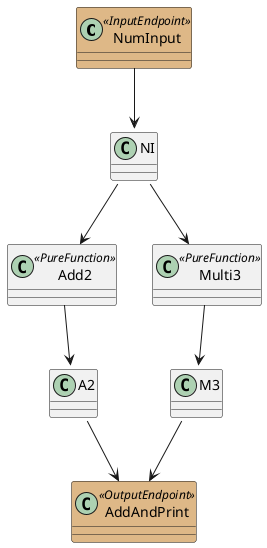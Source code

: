
@startuml

skinparam class {
	BackgroundColor<<InputEndpoint>> BurlyWood
	BackgroundColor<<OutputEndpoint>> BurlyWood
}

class NumInput <<InputEndpoint>>
class Add2 <<PureFunction>>
class AddAndPrint <<OutputEndpoint>>
class Multi3 <<PureFunction>>

NumInput --> NI::Integer
NI::Integer --> Add2
NI::Integer --> Multi3
Add2 --> A2::Integer
A2::Integer --> AddAndPrint
Multi3 --> M3::Integer
M3::Integer --> AddAndPrint
@enduml
